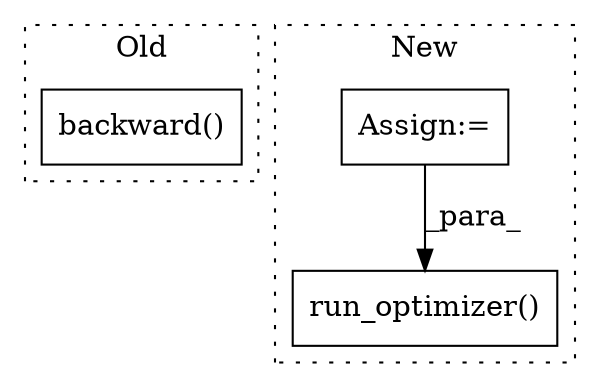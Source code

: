 digraph G {
subgraph cluster0 {
1 [label="backward()" a="75" s="9383" l="15" shape="box"];
label = "Old";
style="dotted";
}
subgraph cluster1 {
2 [label="run_optimizer()" a="75" s="10350,10402" l="19,1" shape="box"];
3 [label="Assign:=" a="68" s="9289" l="3" shape="box"];
label = "New";
style="dotted";
}
3 -> 2 [label="_para_"];
}